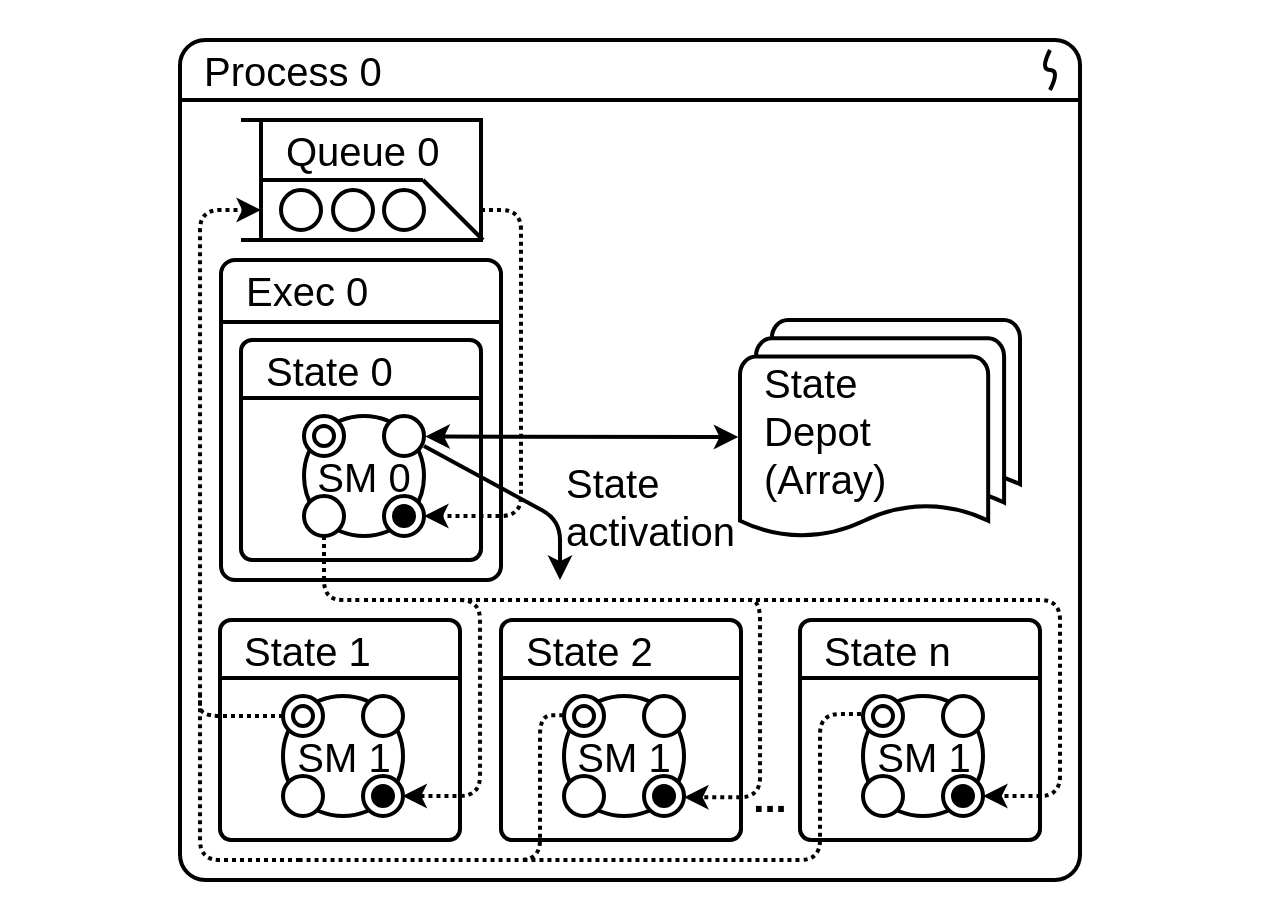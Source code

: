 <mxfile version="14.5.1" type="device"><diagram id="YD-ACBdNSJXapBAYPesM" name="Page-1"><mxGraphModel dx="1102" dy="823" grid="1" gridSize="10" guides="1" tooltips="1" connect="1" arrows="1" fold="1" page="1" pageScale="1" pageWidth="827" pageHeight="1169" math="0" shadow="0"><root><mxCell id="0"/><mxCell id="1" parent="0"/><mxCell id="Rgm78e_D5n-dg3gI3OnU-114" value="" style="strokeWidth=2;rounded=1;arcSize=3;whiteSpace=wrap;html=1;align=center;fontSize=20;fontFamily=Helvetica;fontStyle=0;fillColor=none;" parent="1" vertex="1"><mxGeometry x="160" y="40" width="450" height="420" as="geometry"/></mxCell><mxCell id="Rgm78e_D5n-dg3gI3OnU-33" value="" style="strokeWidth=2;rounded=1;arcSize=5;whiteSpace=wrap;html=1;align=center;fontSize=20;fontFamily=Helvetica;fontStyle=0" parent="1" vertex="1"><mxGeometry x="180.5" y="150" width="140" height="160" as="geometry"/></mxCell><mxCell id="Rgm78e_D5n-dg3gI3OnU-38" value="" style="line;strokeWidth=2;fillColor=none;align=left;verticalAlign=middle;spacingTop=-1;spacingLeft=3;spacingRight=3;rotatable=0;labelPosition=right;points=[];portConstraint=eastwest;fontSize=20;fontFamily=Helvetica;fontStyle=0" parent="1" vertex="1"><mxGeometry x="181" y="172" width="139.5" height="18" as="geometry"/></mxCell><mxCell id="Rgm78e_D5n-dg3gI3OnU-39" value="&lt;div style=&quot;text-align: left; font-size: 20px;&quot;&gt;&lt;font style=&quot;font-size: 20px;&quot;&gt;&lt;span style=&quot;font-size: 20px;&quot;&gt;Exec 0&lt;/span&gt;&lt;/font&gt;&lt;/div&gt;" style="text;html=1;strokeColor=none;fillColor=none;align=left;verticalAlign=middle;whiteSpace=wrap;rounded=0;fontFamily=Helvetica;fontSize=20;fontStyle=0" parent="1" vertex="1"><mxGeometry x="190.5" y="150" width="120" height="30" as="geometry"/></mxCell><mxCell id="Rgm78e_D5n-dg3gI3OnU-124" value="" style="line;strokeWidth=2;fillColor=none;align=left;verticalAlign=middle;spacingTop=-1;spacingLeft=3;spacingRight=3;rotatable=0;labelPosition=right;points=[];portConstraint=eastwest;fontSize=20;fontFamily=Helvetica;fontStyle=0" parent="1" vertex="1"><mxGeometry x="160" y="60" width="450" height="20" as="geometry"/></mxCell><mxCell id="Rgm78e_D5n-dg3gI3OnU-125" value="&lt;div style=&quot;text-align: left; font-size: 20px;&quot;&gt;&lt;font style=&quot;font-size: 20px;&quot;&gt;&lt;span style=&quot;font-size: 20px;&quot;&gt;Process 0&lt;/span&gt;&lt;/font&gt;&lt;/div&gt;" style="text;html=1;strokeColor=none;fillColor=none;align=left;verticalAlign=middle;whiteSpace=wrap;rounded=0;fontFamily=Helvetica;fontSize=20;fontStyle=0" parent="1" vertex="1"><mxGeometry x="170" y="40" width="430" height="30" as="geometry"/></mxCell><mxCell id="Rgm78e_D5n-dg3gI3OnU-127" value="" style="curved=1;endArrow=none;html=1;strokeWidth=2;endFill=0;fontFamily=Helvetica;fontSize=20;fontStyle=0" parent="1" edge="1"><mxGeometry width="50" height="50" relative="1" as="geometry"><mxPoint x="595" y="65" as="sourcePoint"/><mxPoint x="595" y="45" as="targetPoint"/><Array as="points"><mxPoint x="600" y="55"/><mxPoint x="590" y="55"/></Array></mxGeometry></mxCell><mxCell id="qclPbT-qFrLEYOKzWXqt-6" value="" style="endArrow=none;dashed=1;html=1;fontFamily=Helvetica;fontSize=20;strokeColor=none;" parent="1" edge="1"><mxGeometry width="50" height="50" relative="1" as="geometry"><mxPoint x="360" y="480" as="sourcePoint"/><mxPoint x="400" y="480" as="targetPoint"/><Array as="points"><mxPoint x="399.75" y="480"/></Array></mxGeometry></mxCell><mxCell id="qclPbT-qFrLEYOKzWXqt-8" value="" style="endArrow=none;dashed=1;html=1;fontFamily=Helvetica;fontSize=23;strokeColor=none;" parent="1" edge="1"><mxGeometry width="50" height="50" relative="1" as="geometry"><mxPoint x="70" y="258" as="sourcePoint"/><mxPoint x="70" y="301" as="targetPoint"/></mxGeometry></mxCell><mxCell id="4Kx5qoFl-p6U2uSaZpq5-10" value="" style="strokeWidth=2;rounded=1;arcSize=5;whiteSpace=wrap;html=1;align=center;fontSize=20;fontFamily=Helvetica;fontStyle=0" parent="1" vertex="1"><mxGeometry x="190.5" y="190" width="120" height="110" as="geometry"/></mxCell><mxCell id="4Kx5qoFl-p6U2uSaZpq5-11" value="" style="line;strokeWidth=2;fillColor=none;align=left;verticalAlign=middle;spacingTop=-1;spacingLeft=3;spacingRight=3;rotatable=0;labelPosition=right;points=[];portConstraint=eastwest;fontSize=20;fontFamily=Helvetica;fontStyle=0" parent="1" vertex="1"><mxGeometry x="190.5" y="210" width="120" height="18" as="geometry"/></mxCell><mxCell id="4Kx5qoFl-p6U2uSaZpq5-12" value="&lt;div style=&quot;text-align: left; font-size: 20px;&quot;&gt;&lt;font style=&quot;font-size: 20px;&quot;&gt;&lt;span style=&quot;font-size: 20px;&quot;&gt;State 0&lt;/span&gt;&lt;/font&gt;&lt;/div&gt;" style="text;html=1;strokeColor=none;fillColor=none;align=left;verticalAlign=middle;whiteSpace=wrap;rounded=0;fontFamily=Helvetica;fontSize=20;fontStyle=0" parent="1" vertex="1"><mxGeometry x="200.5" y="190" width="100" height="30" as="geometry"/></mxCell><mxCell id="Rgm78e_D5n-dg3gI3OnU-50" value="" style="ellipse;whiteSpace=wrap;html=1;aspect=fixed;strokeWidth=2;fontFamily=Helvetica;fontSize=20;fontStyle=0" parent="1" vertex="1"><mxGeometry x="222" y="228" width="60" height="60" as="geometry"/></mxCell><mxCell id="Rgm78e_D5n-dg3gI3OnU-51" value="" style="ellipse;whiteSpace=wrap;html=1;aspect=fixed;strokeWidth=2;fontFamily=Helvetica;fontSize=20;fontStyle=0" parent="1" vertex="1"><mxGeometry x="262" y="228" width="20" height="20" as="geometry"/></mxCell><mxCell id="Rgm78e_D5n-dg3gI3OnU-55" value="&lt;div style=&quot;text-align: left; font-size: 20px;&quot;&gt;&lt;font style=&quot;font-size: 20px;&quot;&gt;&lt;span style=&quot;font-size: 20px;&quot;&gt;SM 0&lt;/span&gt;&lt;/font&gt;&lt;/div&gt;" style="text;html=1;strokeColor=none;fillColor=none;align=center;verticalAlign=middle;whiteSpace=wrap;rounded=0;fontFamily=Helvetica;fontSize=20;fontStyle=0" parent="1" vertex="1"><mxGeometry x="222" y="228" width="60" height="60" as="geometry"/></mxCell><mxCell id="4Kx5qoFl-p6U2uSaZpq5-15" value="" style="ellipse;whiteSpace=wrap;html=1;aspect=fixed;strokeWidth=2;fontFamily=Helvetica;fontSize=20;fontStyle=0" parent="1" vertex="1"><mxGeometry x="222" y="268" width="20" height="20" as="geometry"/></mxCell><mxCell id="4Kx5qoFl-p6U2uSaZpq5-16" value="" style="ellipse;whiteSpace=wrap;html=1;aspect=fixed;strokeWidth=2;fontFamily=Helvetica;fontSize=20;fontStyle=0" parent="1" vertex="1"><mxGeometry x="262" y="268" width="20" height="20" as="geometry"/></mxCell><mxCell id="4Kx5qoFl-p6U2uSaZpq5-20" value="" style="ellipse;whiteSpace=wrap;html=1;aspect=fixed;strokeWidth=2;fontFamily=Helvetica;fontSize=20;fontStyle=0" parent="1" vertex="1"><mxGeometry x="222" y="228" width="20" height="20" as="geometry"/></mxCell><mxCell id="4Kx5qoFl-p6U2uSaZpq5-23" value="" style="ellipse;whiteSpace=wrap;html=1;aspect=fixed;strokeWidth=2;fontFamily=Helvetica;fontSize=20;fontStyle=0" parent="1" vertex="1"><mxGeometry x="227" y="233" width="10" height="10" as="geometry"/></mxCell><mxCell id="4Kx5qoFl-p6U2uSaZpq5-24" value="" style="ellipse;whiteSpace=wrap;html=1;aspect=fixed;strokeWidth=2;fontFamily=Helvetica;fontSize=20;fontStyle=0;fillColor=#000000;" parent="1" vertex="1"><mxGeometry x="267" y="273" width="10" height="10" as="geometry"/></mxCell><mxCell id="Rgm78e_D5n-dg3gI3OnU-135" value="" style="edgeStyle=elbowEdgeStyle;elbow=horizontal;endArrow=classic;html=1;strokeWidth=2;exitX=1;exitY=0.75;exitDx=0;exitDy=0;fontFamily=Helvetica;fontSize=20;fontStyle=0;entryX=1;entryY=0.5;entryDx=0;entryDy=0;dashed=1;dashPattern=1 1;" parent="1" source="4Kx5qoFl-p6U2uSaZpq5-39" target="4Kx5qoFl-p6U2uSaZpq5-16" edge="1"><mxGeometry width="50" height="50" relative="1" as="geometry"><mxPoint x="330.5" y="125" as="sourcePoint"/><mxPoint x="540.5" y="150" as="targetPoint"/><Array as="points"><mxPoint x="330.5" y="200"/></Array></mxGeometry></mxCell><mxCell id="Rgm78e_D5n-dg3gI3OnU-205" value="" style="edgeStyle=elbowEdgeStyle;elbow=horizontal;endArrow=classic;html=1;strokeWidth=2;entryX=0;entryY=0.75;entryDx=0;entryDy=0;fontFamily=Helvetica;fontSize=20;fontStyle=0;dashed=1;dashPattern=1 1;" parent="1" target="4Kx5qoFl-p6U2uSaZpq5-39" edge="1"><mxGeometry width="50" height="50" relative="1" as="geometry"><mxPoint x="220" y="450" as="sourcePoint"/><mxPoint x="360" y="125" as="targetPoint"/><Array as="points"><mxPoint x="170" y="320"/></Array></mxGeometry></mxCell><mxCell id="4Kx5qoFl-p6U2uSaZpq5-30" value="" style="endArrow=none;html=1;strokeWidth=2;entryX=0;entryY=0;entryDx=0;entryDy=0;fontFamily=Helvetica;fontSize=20;fontStyle=0" parent="1" target="4Kx5qoFl-p6U2uSaZpq5-39" edge="1"><mxGeometry width="50" height="50" relative="1" as="geometry"><mxPoint x="190.5" y="80" as="sourcePoint"/><mxPoint x="310.5" y="80" as="targetPoint"/></mxGeometry></mxCell><mxCell id="4Kx5qoFl-p6U2uSaZpq5-31" value="" style="endArrow=none;html=1;strokeWidth=2;entryX=0;entryY=1;entryDx=0;entryDy=0;fontFamily=Helvetica;fontSize=20;fontStyle=0" parent="1" target="4Kx5qoFl-p6U2uSaZpq5-39" edge="1"><mxGeometry width="50" height="50" relative="1" as="geometry"><mxPoint x="190.5" y="140" as="sourcePoint"/><mxPoint x="310.5" y="140" as="targetPoint"/></mxGeometry></mxCell><mxCell id="4Kx5qoFl-p6U2uSaZpq5-32" value="" style="endArrow=none;html=1;strokeWidth=2;fontFamily=Helvetica;fontSize=20;fontStyle=0" parent="1" edge="1"><mxGeometry width="50" height="50" relative="1" as="geometry"><mxPoint x="200.5" y="110" as="sourcePoint"/><mxPoint x="281.5" y="110" as="targetPoint"/></mxGeometry></mxCell><mxCell id="4Kx5qoFl-p6U2uSaZpq5-33" value="" style="endArrow=none;html=1;strokeWidth=2;fontFamily=Helvetica;fontSize=20;fontStyle=0" parent="1" edge="1"><mxGeometry width="50" height="50" relative="1" as="geometry"><mxPoint x="311.5" y="140" as="sourcePoint"/><mxPoint x="281.5" y="110" as="targetPoint"/></mxGeometry></mxCell><mxCell id="4Kx5qoFl-p6U2uSaZpq5-35" value="&lt;div style=&quot;text-align: left; font-size: 20px;&quot;&gt;&lt;font style=&quot;font-size: 20px;&quot;&gt;&lt;span style=&quot;font-size: 20px;&quot;&gt;Queue 0&lt;/span&gt;&lt;/font&gt;&lt;/div&gt;" style="text;html=1;strokeColor=none;fillColor=none;align=left;verticalAlign=middle;whiteSpace=wrap;rounded=0;fontFamily=Helvetica;fontSize=20;fontStyle=0" parent="1" vertex="1"><mxGeometry x="210.5" y="80" width="96" height="30" as="geometry"/></mxCell><mxCell id="4Kx5qoFl-p6U2uSaZpq5-36" value="" style="ellipse;whiteSpace=wrap;html=1;aspect=fixed;strokeWidth=2;fontFamily=Helvetica;fontSize=20;fontStyle=0" parent="1" vertex="1"><mxGeometry x="210.5" y="115" width="20" height="20" as="geometry"/></mxCell><mxCell id="4Kx5qoFl-p6U2uSaZpq5-37" value="" style="ellipse;whiteSpace=wrap;html=1;aspect=fixed;strokeWidth=2;fontFamily=Helvetica;fontSize=20;fontStyle=0" parent="1" vertex="1"><mxGeometry x="236.5" y="115" width="20" height="20" as="geometry"/></mxCell><mxCell id="4Kx5qoFl-p6U2uSaZpq5-38" value="" style="ellipse;whiteSpace=wrap;html=1;aspect=fixed;strokeWidth=2;fontFamily=Helvetica;fontSize=20;fontStyle=0" parent="1" vertex="1"><mxGeometry x="262" y="115" width="20" height="20" as="geometry"/></mxCell><mxCell id="4Kx5qoFl-p6U2uSaZpq5-39" value="" style="rounded=0;whiteSpace=wrap;html=1;strokeWidth=2;fillColor=none;fontFamily=Helvetica;fontSize=20;fontStyle=0" parent="1" vertex="1"><mxGeometry x="200.5" y="80" width="110" height="60" as="geometry"/></mxCell><mxCell id="4Kx5qoFl-p6U2uSaZpq5-40" value="" style="endArrow=none;dashed=1;html=1;fontFamily=Helvetica;fontSize=20;strokeColor=none;" parent="1" edge="1"><mxGeometry width="50" height="50" relative="1" as="geometry"><mxPoint x="221" y="140" as="sourcePoint"/><mxPoint x="261" y="140" as="targetPoint"/></mxGeometry></mxCell><mxCell id="4Kx5qoFl-p6U2uSaZpq5-69" value="" style="endArrow=none;dashed=1;html=1;fontFamily=Helvetica;fontSize=20;strokeColor=none;" parent="1" edge="1"><mxGeometry width="50" height="50" relative="1" as="geometry"><mxPoint x="360" y="20" as="sourcePoint"/><mxPoint x="400" y="20" as="targetPoint"/></mxGeometry></mxCell><mxCell id="4Kx5qoFl-p6U2uSaZpq5-73" value="" style="strokeWidth=2;rounded=1;arcSize=5;whiteSpace=wrap;html=1;align=center;fontSize=20;fontFamily=Helvetica;fontStyle=0" parent="1" vertex="1"><mxGeometry x="470" y="330" width="120" height="110" as="geometry"/></mxCell><mxCell id="4Kx5qoFl-p6U2uSaZpq5-74" value="" style="line;strokeWidth=2;fillColor=none;align=left;verticalAlign=middle;spacingTop=-1;spacingLeft=3;spacingRight=3;rotatable=0;labelPosition=right;points=[];portConstraint=eastwest;fontSize=20;fontFamily=Helvetica;fontStyle=0" parent="1" vertex="1"><mxGeometry x="470" y="350" width="120" height="18" as="geometry"/></mxCell><mxCell id="4Kx5qoFl-p6U2uSaZpq5-75" value="&lt;div style=&quot;text-align: left; font-size: 20px;&quot;&gt;&lt;font style=&quot;font-size: 20px;&quot;&gt;&lt;span style=&quot;font-size: 20px;&quot;&gt;State n&lt;/span&gt;&lt;/font&gt;&lt;/div&gt;" style="text;html=1;strokeColor=none;fillColor=none;align=left;verticalAlign=middle;whiteSpace=wrap;rounded=0;fontFamily=Helvetica;fontSize=20;fontStyle=0" parent="1" vertex="1"><mxGeometry x="480" y="330" width="100" height="30" as="geometry"/></mxCell><mxCell id="4Kx5qoFl-p6U2uSaZpq5-76" value="" style="ellipse;whiteSpace=wrap;html=1;aspect=fixed;strokeWidth=2;fontFamily=Helvetica;fontSize=20;fontStyle=0" parent="1" vertex="1"><mxGeometry x="501.5" y="368" width="60" height="60" as="geometry"/></mxCell><mxCell id="4Kx5qoFl-p6U2uSaZpq5-77" value="" style="ellipse;whiteSpace=wrap;html=1;aspect=fixed;strokeWidth=2;fontFamily=Helvetica;fontSize=20;fontStyle=0" parent="1" vertex="1"><mxGeometry x="541.5" y="368" width="20" height="20" as="geometry"/></mxCell><mxCell id="4Kx5qoFl-p6U2uSaZpq5-78" value="&lt;div style=&quot;text-align: left; font-size: 20px;&quot;&gt;&lt;font style=&quot;font-size: 20px;&quot;&gt;&lt;span style=&quot;font-size: 20px;&quot;&gt;SM 1&lt;/span&gt;&lt;/font&gt;&lt;/div&gt;" style="text;html=1;strokeColor=none;fillColor=none;align=center;verticalAlign=middle;whiteSpace=wrap;rounded=0;fontFamily=Helvetica;fontSize=20;fontStyle=0" parent="1" vertex="1"><mxGeometry x="501.5" y="368" width="60" height="60" as="geometry"/></mxCell><mxCell id="4Kx5qoFl-p6U2uSaZpq5-79" value="" style="ellipse;whiteSpace=wrap;html=1;aspect=fixed;strokeWidth=2;fontFamily=Helvetica;fontSize=20;fontStyle=0" parent="1" vertex="1"><mxGeometry x="501.5" y="408" width="20" height="20" as="geometry"/></mxCell><mxCell id="4Kx5qoFl-p6U2uSaZpq5-80" value="" style="ellipse;whiteSpace=wrap;html=1;aspect=fixed;strokeWidth=2;fontFamily=Helvetica;fontSize=20;fontStyle=0" parent="1" vertex="1"><mxGeometry x="541.5" y="408" width="20" height="20" as="geometry"/></mxCell><mxCell id="4Kx5qoFl-p6U2uSaZpq5-81" value="" style="ellipse;whiteSpace=wrap;html=1;aspect=fixed;strokeWidth=2;fontFamily=Helvetica;fontSize=20;fontStyle=0" parent="1" vertex="1"><mxGeometry x="501.5" y="368" width="20" height="20" as="geometry"/></mxCell><mxCell id="4Kx5qoFl-p6U2uSaZpq5-82" value="" style="ellipse;whiteSpace=wrap;html=1;aspect=fixed;strokeWidth=2;fontFamily=Helvetica;fontSize=20;fontStyle=0" parent="1" vertex="1"><mxGeometry x="506.5" y="373" width="10" height="10" as="geometry"/></mxCell><mxCell id="4Kx5qoFl-p6U2uSaZpq5-83" value="" style="ellipse;whiteSpace=wrap;html=1;aspect=fixed;strokeWidth=2;fontFamily=Helvetica;fontSize=20;fontStyle=0;fillColor=#000000;" parent="1" vertex="1"><mxGeometry x="546.5" y="413" width="10" height="10" as="geometry"/></mxCell><mxCell id="4Kx5qoFl-p6U2uSaZpq5-84" value="" style="edgeStyle=elbowEdgeStyle;elbow=horizontal;endArrow=none;html=1;strokeWidth=2;fontFamily=Helvetica;fontSize=20;fontStyle=0;dashed=1;dashPattern=1 1;endFill=0;exitX=-0.017;exitY=0.15;exitDx=0;exitDy=0;exitPerimeter=0;" parent="1" source="4Kx5qoFl-p6U2uSaZpq5-78" edge="1"><mxGeometry width="50" height="50" relative="1" as="geometry"><mxPoint x="580" y="530" as="sourcePoint"/><mxPoint x="330" y="450" as="targetPoint"/><Array as="points"><mxPoint x="480" y="430"/><mxPoint x="745" y="565"/></Array></mxGeometry></mxCell><mxCell id="4Kx5qoFl-p6U2uSaZpq5-86" value="" style="edgeStyle=elbowEdgeStyle;elbow=horizontal;endArrow=classic;html=1;strokeWidth=2;fontFamily=Helvetica;fontSize=20;fontStyle=0;entryX=1;entryY=0.5;entryDx=0;entryDy=0;dashed=1;dashPattern=1 1;" parent="1" target="4Kx5qoFl-p6U2uSaZpq5-80" edge="1"><mxGeometry width="50" height="50" relative="1" as="geometry"><mxPoint x="300" y="320" as="sourcePoint"/><mxPoint x="671.5" y="583" as="targetPoint"/><Array as="points"><mxPoint x="600" y="370"/></Array></mxGeometry></mxCell><mxCell id="4Kx5qoFl-p6U2uSaZpq5-93" value="" style="strokeWidth=2;rounded=1;arcSize=5;whiteSpace=wrap;html=1;align=center;fontSize=20;fontFamily=Helvetica;fontStyle=0" parent="1" vertex="1"><mxGeometry x="320.5" y="330" width="120" height="110" as="geometry"/></mxCell><mxCell id="4Kx5qoFl-p6U2uSaZpq5-94" value="" style="line;strokeWidth=2;fillColor=none;align=left;verticalAlign=middle;spacingTop=-1;spacingLeft=3;spacingRight=3;rotatable=0;labelPosition=right;points=[];portConstraint=eastwest;fontSize=20;fontFamily=Helvetica;fontStyle=0" parent="1" vertex="1"><mxGeometry x="320.5" y="350" width="120" height="18" as="geometry"/></mxCell><mxCell id="4Kx5qoFl-p6U2uSaZpq5-95" value="&lt;div style=&quot;text-align: left; font-size: 20px;&quot;&gt;&lt;font style=&quot;font-size: 20px;&quot;&gt;&lt;span style=&quot;font-size: 20px;&quot;&gt;State 2&lt;/span&gt;&lt;/font&gt;&lt;/div&gt;" style="text;html=1;strokeColor=none;fillColor=none;align=left;verticalAlign=middle;whiteSpace=wrap;rounded=0;fontFamily=Helvetica;fontSize=20;fontStyle=0" parent="1" vertex="1"><mxGeometry x="330.5" y="330" width="100" height="30" as="geometry"/></mxCell><mxCell id="4Kx5qoFl-p6U2uSaZpq5-96" value="" style="ellipse;whiteSpace=wrap;html=1;aspect=fixed;strokeWidth=2;fontFamily=Helvetica;fontSize=20;fontStyle=0" parent="1" vertex="1"><mxGeometry x="352" y="368" width="60" height="60" as="geometry"/></mxCell><mxCell id="4Kx5qoFl-p6U2uSaZpq5-97" value="" style="ellipse;whiteSpace=wrap;html=1;aspect=fixed;strokeWidth=2;fontFamily=Helvetica;fontSize=20;fontStyle=0" parent="1" vertex="1"><mxGeometry x="392" y="368" width="20" height="20" as="geometry"/></mxCell><mxCell id="4Kx5qoFl-p6U2uSaZpq5-98" value="&lt;div style=&quot;text-align: left; font-size: 20px;&quot;&gt;&lt;font style=&quot;font-size: 20px;&quot;&gt;&lt;span style=&quot;font-size: 20px;&quot;&gt;SM 1&lt;/span&gt;&lt;/font&gt;&lt;/div&gt;" style="text;html=1;strokeColor=none;fillColor=none;align=center;verticalAlign=middle;whiteSpace=wrap;rounded=0;fontFamily=Helvetica;fontSize=20;fontStyle=0" parent="1" vertex="1"><mxGeometry x="352" y="368" width="60" height="60" as="geometry"/></mxCell><mxCell id="4Kx5qoFl-p6U2uSaZpq5-99" value="" style="ellipse;whiteSpace=wrap;html=1;aspect=fixed;strokeWidth=2;fontFamily=Helvetica;fontSize=20;fontStyle=0" parent="1" vertex="1"><mxGeometry x="352" y="408" width="20" height="20" as="geometry"/></mxCell><mxCell id="4Kx5qoFl-p6U2uSaZpq5-100" value="" style="ellipse;whiteSpace=wrap;html=1;aspect=fixed;strokeWidth=2;fontFamily=Helvetica;fontSize=20;fontStyle=0" parent="1" vertex="1"><mxGeometry x="392" y="408" width="20" height="20" as="geometry"/></mxCell><mxCell id="4Kx5qoFl-p6U2uSaZpq5-101" value="" style="ellipse;whiteSpace=wrap;html=1;aspect=fixed;strokeWidth=2;fontFamily=Helvetica;fontSize=20;fontStyle=0" parent="1" vertex="1"><mxGeometry x="352" y="368" width="20" height="20" as="geometry"/></mxCell><mxCell id="4Kx5qoFl-p6U2uSaZpq5-102" value="" style="ellipse;whiteSpace=wrap;html=1;aspect=fixed;strokeWidth=2;fontFamily=Helvetica;fontSize=20;fontStyle=0" parent="1" vertex="1"><mxGeometry x="357" y="373" width="10" height="10" as="geometry"/></mxCell><mxCell id="4Kx5qoFl-p6U2uSaZpq5-103" value="" style="ellipse;whiteSpace=wrap;html=1;aspect=fixed;strokeWidth=2;fontFamily=Helvetica;fontSize=20;fontStyle=0;fillColor=#000000;" parent="1" vertex="1"><mxGeometry x="397" y="413" width="10" height="10" as="geometry"/></mxCell><mxCell id="4Kx5qoFl-p6U2uSaZpq5-108" value="" style="strokeWidth=2;rounded=1;arcSize=5;whiteSpace=wrap;html=1;align=center;fontSize=20;fontFamily=Helvetica;fontStyle=0" parent="1" vertex="1"><mxGeometry x="180" y="330" width="120" height="110" as="geometry"/></mxCell><mxCell id="4Kx5qoFl-p6U2uSaZpq5-109" value="" style="line;strokeWidth=2;fillColor=none;align=left;verticalAlign=middle;spacingTop=-1;spacingLeft=3;spacingRight=3;rotatable=0;labelPosition=right;points=[];portConstraint=eastwest;fontSize=20;fontFamily=Helvetica;fontStyle=0" parent="1" vertex="1"><mxGeometry x="180" y="350" width="120" height="18" as="geometry"/></mxCell><mxCell id="4Kx5qoFl-p6U2uSaZpq5-110" value="&lt;div style=&quot;text-align: left; font-size: 20px;&quot;&gt;&lt;font style=&quot;font-size: 20px;&quot;&gt;&lt;span style=&quot;font-size: 20px;&quot;&gt;State 1&lt;/span&gt;&lt;/font&gt;&lt;/div&gt;" style="text;html=1;strokeColor=none;fillColor=none;align=left;verticalAlign=middle;whiteSpace=wrap;rounded=0;fontFamily=Helvetica;fontSize=20;fontStyle=0" parent="1" vertex="1"><mxGeometry x="190" y="330" width="100" height="30" as="geometry"/></mxCell><mxCell id="4Kx5qoFl-p6U2uSaZpq5-111" value="" style="ellipse;whiteSpace=wrap;html=1;aspect=fixed;strokeWidth=2;fontFamily=Helvetica;fontSize=20;fontStyle=0" parent="1" vertex="1"><mxGeometry x="211.5" y="368" width="60" height="60" as="geometry"/></mxCell><mxCell id="4Kx5qoFl-p6U2uSaZpq5-112" value="" style="ellipse;whiteSpace=wrap;html=1;aspect=fixed;strokeWidth=2;fontFamily=Helvetica;fontSize=20;fontStyle=0" parent="1" vertex="1"><mxGeometry x="251.5" y="368" width="20" height="20" as="geometry"/></mxCell><mxCell id="4Kx5qoFl-p6U2uSaZpq5-113" value="&lt;div style=&quot;text-align: left; font-size: 20px;&quot;&gt;&lt;font style=&quot;font-size: 20px;&quot;&gt;&lt;span style=&quot;font-size: 20px;&quot;&gt;SM 1&lt;/span&gt;&lt;/font&gt;&lt;/div&gt;" style="text;html=1;strokeColor=none;fillColor=none;align=center;verticalAlign=middle;whiteSpace=wrap;rounded=0;fontFamily=Helvetica;fontSize=20;fontStyle=0" parent="1" vertex="1"><mxGeometry x="211.5" y="368" width="60" height="60" as="geometry"/></mxCell><mxCell id="4Kx5qoFl-p6U2uSaZpq5-114" value="" style="ellipse;whiteSpace=wrap;html=1;aspect=fixed;strokeWidth=2;fontFamily=Helvetica;fontSize=20;fontStyle=0" parent="1" vertex="1"><mxGeometry x="211.5" y="408" width="20" height="20" as="geometry"/></mxCell><mxCell id="4Kx5qoFl-p6U2uSaZpq5-115" value="" style="ellipse;whiteSpace=wrap;html=1;aspect=fixed;strokeWidth=2;fontFamily=Helvetica;fontSize=20;fontStyle=0" parent="1" vertex="1"><mxGeometry x="251.5" y="408" width="20" height="20" as="geometry"/></mxCell><mxCell id="4Kx5qoFl-p6U2uSaZpq5-116" value="" style="ellipse;whiteSpace=wrap;html=1;aspect=fixed;strokeWidth=2;fontFamily=Helvetica;fontSize=20;fontStyle=0" parent="1" vertex="1"><mxGeometry x="211.5" y="368" width="20" height="20" as="geometry"/></mxCell><mxCell id="4Kx5qoFl-p6U2uSaZpq5-117" value="" style="ellipse;whiteSpace=wrap;html=1;aspect=fixed;strokeWidth=2;fontFamily=Helvetica;fontSize=20;fontStyle=0" parent="1" vertex="1"><mxGeometry x="216.5" y="373" width="10" height="10" as="geometry"/></mxCell><mxCell id="4Kx5qoFl-p6U2uSaZpq5-118" value="" style="ellipse;whiteSpace=wrap;html=1;aspect=fixed;strokeWidth=2;fontFamily=Helvetica;fontSize=20;fontStyle=0;fillColor=#000000;" parent="1" vertex="1"><mxGeometry x="256.5" y="413" width="10" height="10" as="geometry"/></mxCell><mxCell id="4Kx5qoFl-p6U2uSaZpq5-120" value="" style="edgeStyle=elbowEdgeStyle;elbow=horizontal;endArrow=classic;html=1;strokeWidth=2;fontFamily=Helvetica;fontSize=20;fontStyle=0;entryX=1;entryY=0.844;entryDx=0;entryDy=0;dashed=1;dashPattern=1 1;entryPerimeter=0;" parent="1" target="4Kx5qoFl-p6U2uSaZpq5-98" edge="1"><mxGeometry width="50" height="50" relative="1" as="geometry"><mxPoint x="440" y="320" as="sourcePoint"/><mxPoint x="611.5" y="468" as="targetPoint"/><Array as="points"><mxPoint x="450" y="370"/></Array></mxGeometry></mxCell><mxCell id="4Kx5qoFl-p6U2uSaZpq5-121" value="" style="edgeStyle=elbowEdgeStyle;elbow=horizontal;endArrow=classic;html=1;strokeWidth=2;fontFamily=Helvetica;fontSize=20;fontStyle=0;entryX=0.995;entryY=0.833;entryDx=0;entryDy=0;dashed=1;dashPattern=1 1;entryPerimeter=0;" parent="1" target="4Kx5qoFl-p6U2uSaZpq5-113" edge="1"><mxGeometry width="50" height="50" relative="1" as="geometry"><mxPoint x="252" y="320" as="sourcePoint"/><mxPoint x="281.5" y="448" as="targetPoint"/><Array as="points"><mxPoint x="310" y="370"/></Array></mxGeometry></mxCell><mxCell id="4Kx5qoFl-p6U2uSaZpq5-122" value="" style="edgeStyle=elbowEdgeStyle;elbow=horizontal;endArrow=none;html=1;strokeWidth=2;fontFamily=Helvetica;fontSize=20;fontStyle=0;dashed=1;dashPattern=1 1;endFill=0;exitX=0.5;exitY=1;exitDx=0;exitDy=0;" parent="1" source="4Kx5qoFl-p6U2uSaZpq5-15" edge="1"><mxGeometry width="50" height="50" relative="1" as="geometry"><mxPoint x="393" y="320" as="sourcePoint"/><mxPoint x="250" y="320" as="targetPoint"/><Array as="points"><mxPoint x="232" y="310"/></Array></mxGeometry></mxCell><mxCell id="4Kx5qoFl-p6U2uSaZpq5-123" value="" style="edgeStyle=elbowEdgeStyle;elbow=horizontal;endArrow=none;html=1;strokeWidth=2;fontFamily=Helvetica;fontSize=20;fontStyle=0;dashed=1;dashPattern=1 1;endFill=0;exitX=-0.006;exitY=0.16;exitDx=0;exitDy=0;exitPerimeter=0;" parent="1" source="4Kx5qoFl-p6U2uSaZpq5-98" edge="1"><mxGeometry width="50" height="50" relative="1" as="geometry"><mxPoint x="360" y="416.5" as="sourcePoint"/><mxPoint x="220" y="450" as="targetPoint"/><Array as="points"><mxPoint x="340" y="450"/><mxPoint x="340" y="470"/><mxPoint x="340" y="430"/><mxPoint x="309.52" y="549.5"/><mxPoint x="564.52" y="564.5"/></Array></mxGeometry></mxCell><mxCell id="4Kx5qoFl-p6U2uSaZpq5-128" value="..." style="text;html=1;strokeColor=none;fillColor=none;align=center;verticalAlign=middle;whiteSpace=wrap;rounded=0;fontSize=20;fontStyle=1" parent="1" vertex="1"><mxGeometry x="440" y="413" width="30" height="10" as="geometry"/></mxCell><mxCell id="4Kx5qoFl-p6U2uSaZpq5-130" value="" style="edgeStyle=elbowEdgeStyle;elbow=horizontal;endArrow=none;html=1;strokeWidth=2;fontFamily=Helvetica;fontSize=20;fontStyle=0;dashed=1;dashPattern=1 1;endFill=0;exitX=0;exitY=0.5;exitDx=0;exitDy=0;" parent="1" source="4Kx5qoFl-p6U2uSaZpq5-116" edge="1"><mxGeometry width="50" height="50" relative="1" as="geometry"><mxPoint x="382.64" y="387.6" as="sourcePoint"/><mxPoint x="170" y="368" as="targetPoint"/><Array as="points"><mxPoint x="170" y="368"/><mxPoint x="309.52" y="519.5"/><mxPoint x="564.52" y="534.5"/></Array></mxGeometry></mxCell><mxCell id="4Kx5qoFl-p6U2uSaZpq5-137" value="" style="strokeWidth=2;html=1;shape=mxgraph.flowchart.multi-document;whiteSpace=wrap;fillColor=#FFFFFF;fontSize=20;" parent="1" vertex="1"><mxGeometry x="440" y="180" width="140" height="110" as="geometry"/></mxCell><mxCell id="qclPbT-qFrLEYOKzWXqt-7" value="" style="endArrow=none;dashed=1;html=1;fontFamily=Helvetica;fontSize=23;strokeColor=none;" parent="1" edge="1"><mxGeometry width="50" height="50" relative="1" as="geometry"><mxPoint x="710" y="238" as="sourcePoint"/><mxPoint x="710" y="278" as="targetPoint"/></mxGeometry></mxCell><mxCell id="4Kx5qoFl-p6U2uSaZpq5-135" value="&lt;div style=&quot;text-align: left; font-size: 20px;&quot;&gt;&lt;font style=&quot;font-size: 20px;&quot;&gt;&lt;span style=&quot;font-size: 20px;&quot;&gt;State Depot&lt;/span&gt;&lt;/font&gt;&lt;/div&gt;&lt;div style=&quot;text-align: left; font-size: 20px;&quot;&gt;&lt;font style=&quot;font-size: 20px;&quot;&gt;&lt;span style=&quot;font-size: 20px;&quot;&gt;(Array)&lt;/span&gt;&lt;/font&gt;&lt;/div&gt;" style="text;html=1;strokeColor=none;fillColor=none;align=left;verticalAlign=middle;whiteSpace=wrap;rounded=0;fontFamily=Helvetica;fontSize=20;fontStyle=0" parent="1" vertex="1"><mxGeometry x="450" y="200" width="100" height="70" as="geometry"/></mxCell><mxCell id="4Kx5qoFl-p6U2uSaZpq5-138" value="" style="endArrow=classic;startArrow=classic;html=1;strokeWidth=2;fontSize=20;entryX=1.011;entryY=0.171;entryDx=0;entryDy=0;entryPerimeter=0;exitX=-0.006;exitY=0.532;exitDx=0;exitDy=0;exitPerimeter=0;" parent="1" source="4Kx5qoFl-p6U2uSaZpq5-137" target="Rgm78e_D5n-dg3gI3OnU-55" edge="1"><mxGeometry width="50" height="50" relative="1" as="geometry"><mxPoint x="100" y="600" as="sourcePoint"/><mxPoint x="150" y="550" as="targetPoint"/></mxGeometry></mxCell><mxCell id="4Kx5qoFl-p6U2uSaZpq5-139" value="" style="endArrow=classic;html=1;strokeWidth=2;fontSize=20;exitX=1;exitY=0.25;exitDx=0;exitDy=0;" parent="1" source="Rgm78e_D5n-dg3gI3OnU-55" edge="1"><mxGeometry width="50" height="50" relative="1" as="geometry"><mxPoint x="350" y="260" as="sourcePoint"/><mxPoint x="350" y="310" as="targetPoint"/><Array as="points"><mxPoint x="350" y="280"/></Array></mxGeometry></mxCell><mxCell id="4Kx5qoFl-p6U2uSaZpq5-140" value="&lt;div style=&quot;text-align: left; font-size: 20px;&quot;&gt;&lt;font style=&quot;font-size: 20px;&quot;&gt;&lt;span style=&quot;font-size: 20px;&quot;&gt;State&amp;nbsp;&lt;/span&gt;&lt;/font&gt;&lt;/div&gt;&lt;div style=&quot;text-align: left; font-size: 20px;&quot;&gt;&lt;font style=&quot;font-size: 20px;&quot;&gt;&lt;span style=&quot;font-size: 20px;&quot;&gt;activation&lt;/span&gt;&lt;/font&gt;&lt;/div&gt;" style="text;html=1;strokeColor=none;fillColor=none;align=left;verticalAlign=middle;whiteSpace=wrap;rounded=0;fontFamily=Helvetica;fontSize=20;fontStyle=0" parent="1" vertex="1"><mxGeometry x="350.5" y="248" width="80" height="50" as="geometry"/></mxCell></root></mxGraphModel></diagram></mxfile>